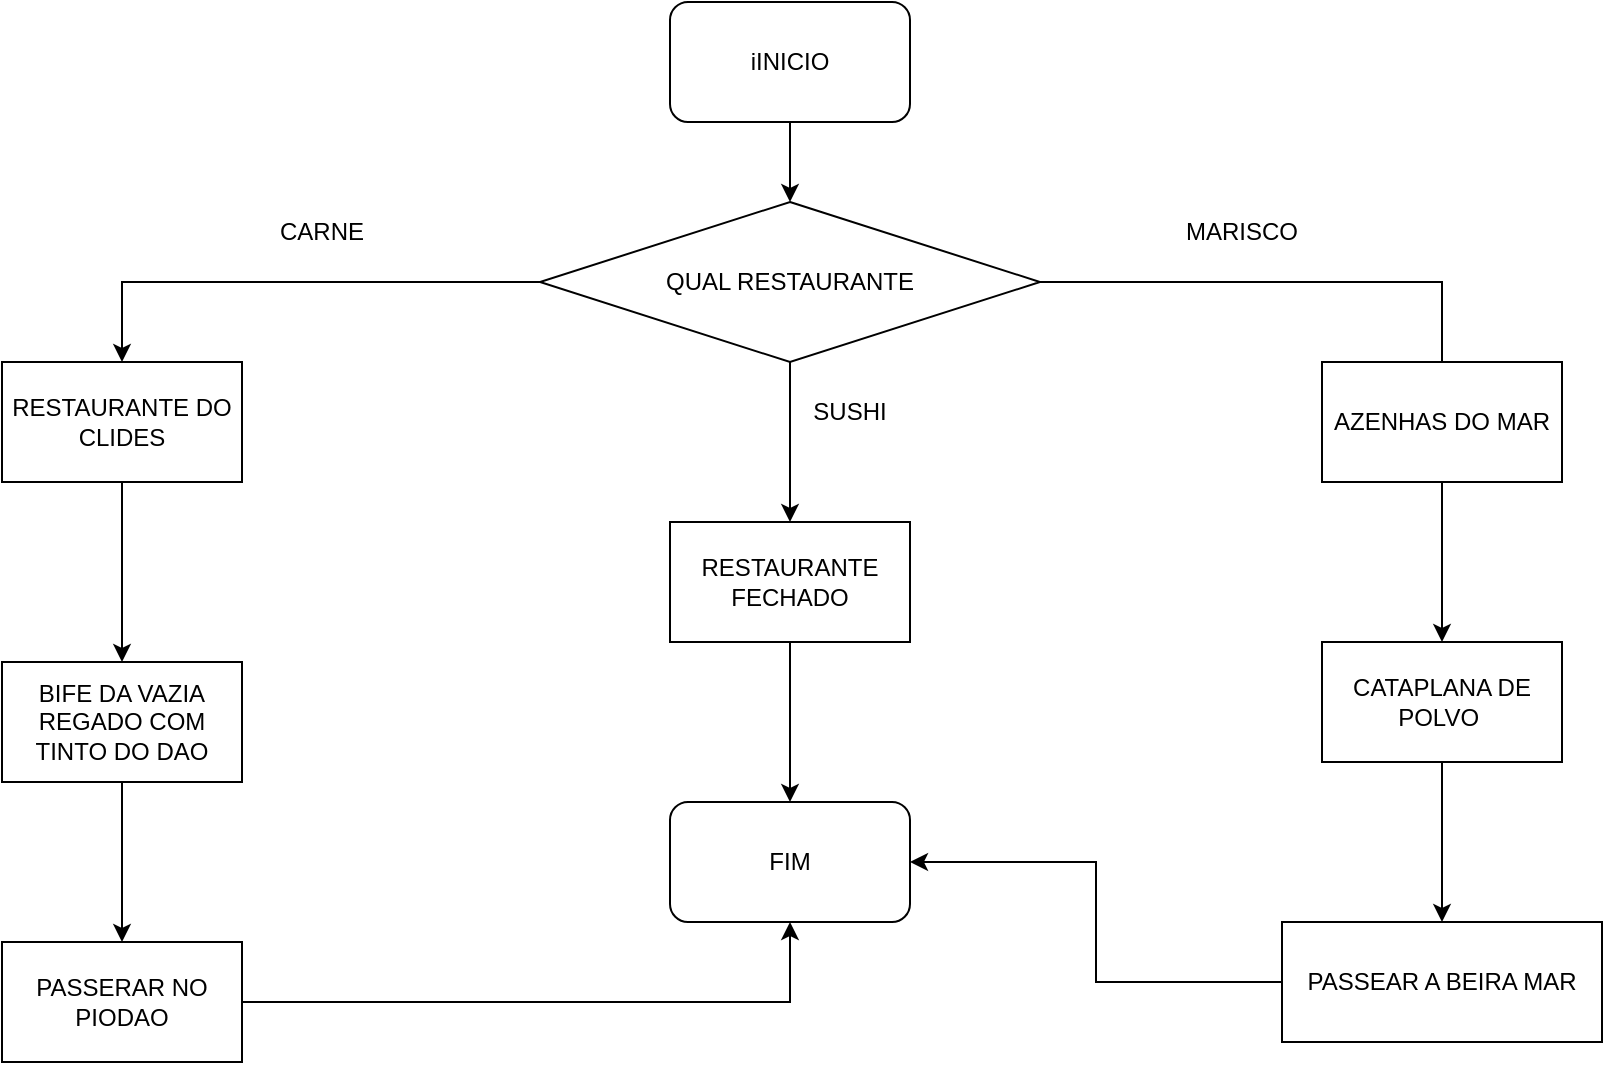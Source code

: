 <mxfile version="24.0.7" type="device">
  <diagram name="Página-1" id="7C6g-XSQC5cHsMSz_I_0">
    <mxGraphModel dx="1434" dy="778" grid="1" gridSize="10" guides="1" tooltips="1" connect="1" arrows="1" fold="1" page="1" pageScale="1" pageWidth="827" pageHeight="1169" math="0" shadow="0">
      <root>
        <mxCell id="0" />
        <mxCell id="1" parent="0" />
        <mxCell id="aUAwieUMPrZvR46d1s7g-2" style="edgeStyle=orthogonalEdgeStyle;rounded=0;orthogonalLoop=1;jettySize=auto;html=1;" edge="1" parent="1" source="aUAwieUMPrZvR46d1s7g-1" target="aUAwieUMPrZvR46d1s7g-6">
          <mxGeometry relative="1" as="geometry">
            <mxPoint x="414" y="110" as="targetPoint" />
          </mxGeometry>
        </mxCell>
        <mxCell id="aUAwieUMPrZvR46d1s7g-1" value="iINICIO" style="rounded=1;whiteSpace=wrap;html=1;" vertex="1" parent="1">
          <mxGeometry x="354" y="20" width="120" height="60" as="geometry" />
        </mxCell>
        <mxCell id="aUAwieUMPrZvR46d1s7g-4" style="edgeStyle=orthogonalEdgeStyle;rounded=0;orthogonalLoop=1;jettySize=auto;html=1;exitX=0;exitY=0.5;exitDx=0;exitDy=0;" edge="1" parent="1" source="aUAwieUMPrZvR46d1s7g-6" target="aUAwieUMPrZvR46d1s7g-5">
          <mxGeometry relative="1" as="geometry">
            <mxPoint x="80" y="230" as="targetPoint" />
            <mxPoint x="250" y="160" as="sourcePoint" />
            <Array as="points">
              <mxPoint x="80" y="160" />
            </Array>
          </mxGeometry>
        </mxCell>
        <mxCell id="aUAwieUMPrZvR46d1s7g-20" style="edgeStyle=orthogonalEdgeStyle;rounded=0;orthogonalLoop=1;jettySize=auto;html=1;" edge="1" parent="1" source="aUAwieUMPrZvR46d1s7g-5">
          <mxGeometry relative="1" as="geometry">
            <mxPoint x="80" y="350" as="targetPoint" />
          </mxGeometry>
        </mxCell>
        <mxCell id="aUAwieUMPrZvR46d1s7g-5" value="RESTAURANTE DO CLIDES" style="rounded=0;whiteSpace=wrap;html=1;" vertex="1" parent="1">
          <mxGeometry x="20" y="200" width="120" height="60" as="geometry" />
        </mxCell>
        <mxCell id="aUAwieUMPrZvR46d1s7g-9" style="edgeStyle=orthogonalEdgeStyle;rounded=0;orthogonalLoop=1;jettySize=auto;html=1;" edge="1" parent="1" source="aUAwieUMPrZvR46d1s7g-6">
          <mxGeometry relative="1" as="geometry">
            <mxPoint x="740" y="200" as="targetPoint" />
            <Array as="points">
              <mxPoint x="740" y="160" />
              <mxPoint x="740" y="201" />
            </Array>
          </mxGeometry>
        </mxCell>
        <mxCell id="aUAwieUMPrZvR46d1s7g-13" style="edgeStyle=orthogonalEdgeStyle;rounded=0;orthogonalLoop=1;jettySize=auto;html=1;" edge="1" parent="1" source="aUAwieUMPrZvR46d1s7g-6">
          <mxGeometry relative="1" as="geometry">
            <mxPoint x="414" y="280" as="targetPoint" />
          </mxGeometry>
        </mxCell>
        <mxCell id="aUAwieUMPrZvR46d1s7g-6" value="QUAL RESTAURANTE" style="rhombus;whiteSpace=wrap;html=1;" vertex="1" parent="1">
          <mxGeometry x="289" y="120" width="250" height="80" as="geometry" />
        </mxCell>
        <mxCell id="aUAwieUMPrZvR46d1s7g-11" value="MARISCO" style="text;html=1;align=center;verticalAlign=middle;whiteSpace=wrap;rounded=0;" vertex="1" parent="1">
          <mxGeometry x="580" y="120" width="120" height="30" as="geometry" />
        </mxCell>
        <mxCell id="aUAwieUMPrZvR46d1s7g-31" style="edgeStyle=orthogonalEdgeStyle;rounded=0;orthogonalLoop=1;jettySize=auto;html=1;entryX=0.5;entryY=0;entryDx=0;entryDy=0;" edge="1" parent="1" source="aUAwieUMPrZvR46d1s7g-12" target="aUAwieUMPrZvR46d1s7g-24">
          <mxGeometry relative="1" as="geometry" />
        </mxCell>
        <mxCell id="aUAwieUMPrZvR46d1s7g-12" value="AZENHAS DO MAR" style="rounded=0;whiteSpace=wrap;html=1;" vertex="1" parent="1">
          <mxGeometry x="680" y="200" width="120" height="60" as="geometry" />
        </mxCell>
        <mxCell id="aUAwieUMPrZvR46d1s7g-16" style="edgeStyle=orthogonalEdgeStyle;rounded=0;orthogonalLoop=1;jettySize=auto;html=1;entryX=0.5;entryY=0;entryDx=0;entryDy=0;" edge="1" parent="1" source="aUAwieUMPrZvR46d1s7g-14" target="aUAwieUMPrZvR46d1s7g-17">
          <mxGeometry relative="1" as="geometry">
            <mxPoint x="414" y="410" as="targetPoint" />
          </mxGeometry>
        </mxCell>
        <mxCell id="aUAwieUMPrZvR46d1s7g-14" value="RESTAURANTE FECHADO" style="rounded=0;whiteSpace=wrap;html=1;" vertex="1" parent="1">
          <mxGeometry x="354" y="280" width="120" height="60" as="geometry" />
        </mxCell>
        <mxCell id="aUAwieUMPrZvR46d1s7g-15" value="SUSHI" style="text;html=1;align=center;verticalAlign=middle;whiteSpace=wrap;rounded=0;" vertex="1" parent="1">
          <mxGeometry x="414" y="210" width="60" height="30" as="geometry" />
        </mxCell>
        <mxCell id="aUAwieUMPrZvR46d1s7g-17" value="FIM" style="rounded=1;whiteSpace=wrap;html=1;" vertex="1" parent="1">
          <mxGeometry x="354" y="420" width="120" height="60" as="geometry" />
        </mxCell>
        <mxCell id="aUAwieUMPrZvR46d1s7g-23" style="edgeStyle=orthogonalEdgeStyle;rounded=0;orthogonalLoop=1;jettySize=auto;html=1;entryX=1;entryY=0.5;entryDx=0;entryDy=0;" edge="1" parent="1" source="aUAwieUMPrZvR46d1s7g-19" target="aUAwieUMPrZvR46d1s7g-17">
          <mxGeometry relative="1" as="geometry" />
        </mxCell>
        <mxCell id="aUAwieUMPrZvR46d1s7g-19" value="PASSEAR A BEIRA MAR" style="rounded=0;whiteSpace=wrap;html=1;" vertex="1" parent="1">
          <mxGeometry x="660" y="480" width="160" height="60" as="geometry" />
        </mxCell>
        <mxCell id="aUAwieUMPrZvR46d1s7g-28" style="edgeStyle=orthogonalEdgeStyle;rounded=0;orthogonalLoop=1;jettySize=auto;html=1;" edge="1" parent="1" source="aUAwieUMPrZvR46d1s7g-21" target="aUAwieUMPrZvR46d1s7g-17">
          <mxGeometry relative="1" as="geometry" />
        </mxCell>
        <mxCell id="aUAwieUMPrZvR46d1s7g-21" value="PASSERAR NO PIODAO" style="rounded=0;whiteSpace=wrap;html=1;" vertex="1" parent="1">
          <mxGeometry x="20" y="490" width="120" height="60" as="geometry" />
        </mxCell>
        <mxCell id="aUAwieUMPrZvR46d1s7g-29" style="edgeStyle=orthogonalEdgeStyle;rounded=0;orthogonalLoop=1;jettySize=auto;html=1;" edge="1" parent="1" source="aUAwieUMPrZvR46d1s7g-24">
          <mxGeometry relative="1" as="geometry">
            <mxPoint x="740" y="480" as="targetPoint" />
          </mxGeometry>
        </mxCell>
        <mxCell id="aUAwieUMPrZvR46d1s7g-24" value="CATAPLANA DE POLVO&amp;nbsp;" style="rounded=0;whiteSpace=wrap;html=1;" vertex="1" parent="1">
          <mxGeometry x="680" y="340" width="120" height="60" as="geometry" />
        </mxCell>
        <mxCell id="aUAwieUMPrZvR46d1s7g-27" style="edgeStyle=orthogonalEdgeStyle;rounded=0;orthogonalLoop=1;jettySize=auto;html=1;" edge="1" parent="1" source="aUAwieUMPrZvR46d1s7g-25" target="aUAwieUMPrZvR46d1s7g-21">
          <mxGeometry relative="1" as="geometry" />
        </mxCell>
        <mxCell id="aUAwieUMPrZvR46d1s7g-25" value="BIFE DA VAZIA REGADO COM TINTO DO DAO" style="rounded=0;whiteSpace=wrap;html=1;" vertex="1" parent="1">
          <mxGeometry x="20" y="350" width="120" height="60" as="geometry" />
        </mxCell>
        <mxCell id="aUAwieUMPrZvR46d1s7g-26" value="CARNE" style="text;html=1;align=center;verticalAlign=middle;whiteSpace=wrap;rounded=0;" vertex="1" parent="1">
          <mxGeometry x="150" y="120" width="60" height="30" as="geometry" />
        </mxCell>
      </root>
    </mxGraphModel>
  </diagram>
</mxfile>
